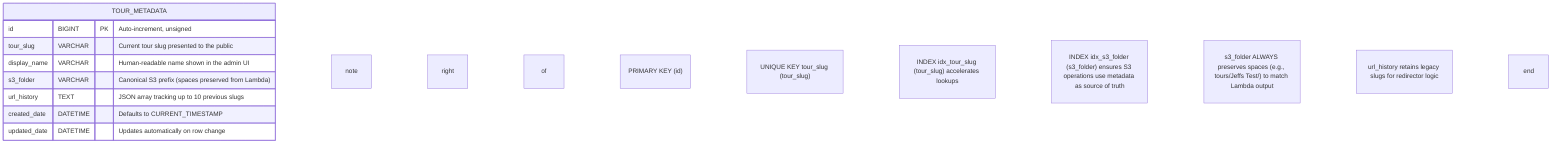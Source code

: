 %% H3 Tour Management Plugin — ER diagram for wp_h3tm_tour_metadata
%% Captures canonical S3 folder storage and slug history/indexing rules.

erDiagram
    TOUR_METADATA {
        id BIGINT PK "Auto-increment, unsigned"
        tour_slug VARCHAR "Current tour slug presented to the public"
        display_name VARCHAR "Human-readable name shown in the admin UI"
        s3_folder VARCHAR "Canonical S3 prefix (spaces preserved from Lambda)"
        url_history TEXT "JSON array tracking up to 10 previous slugs"
        created_date DATETIME "Defaults to CURRENT_TIMESTAMP"
        updated_date DATETIME "Updates automatically on row change"
    }

    note right of TOUR_METADATA
        "PRIMARY KEY (id)"
        "UNIQUE KEY tour_slug (tour_slug)"
        "INDEX idx_tour_slug (tour_slug) accelerates lookups"
        "INDEX idx_s3_folder (s3_folder) ensures S3 operations use metadata as source of truth"
        "s3_folder ALWAYS preserves spaces (e.g., tours/Jeffs Test/) to match Lambda output"
        "url_history retains legacy slugs for redirector logic"
    end note